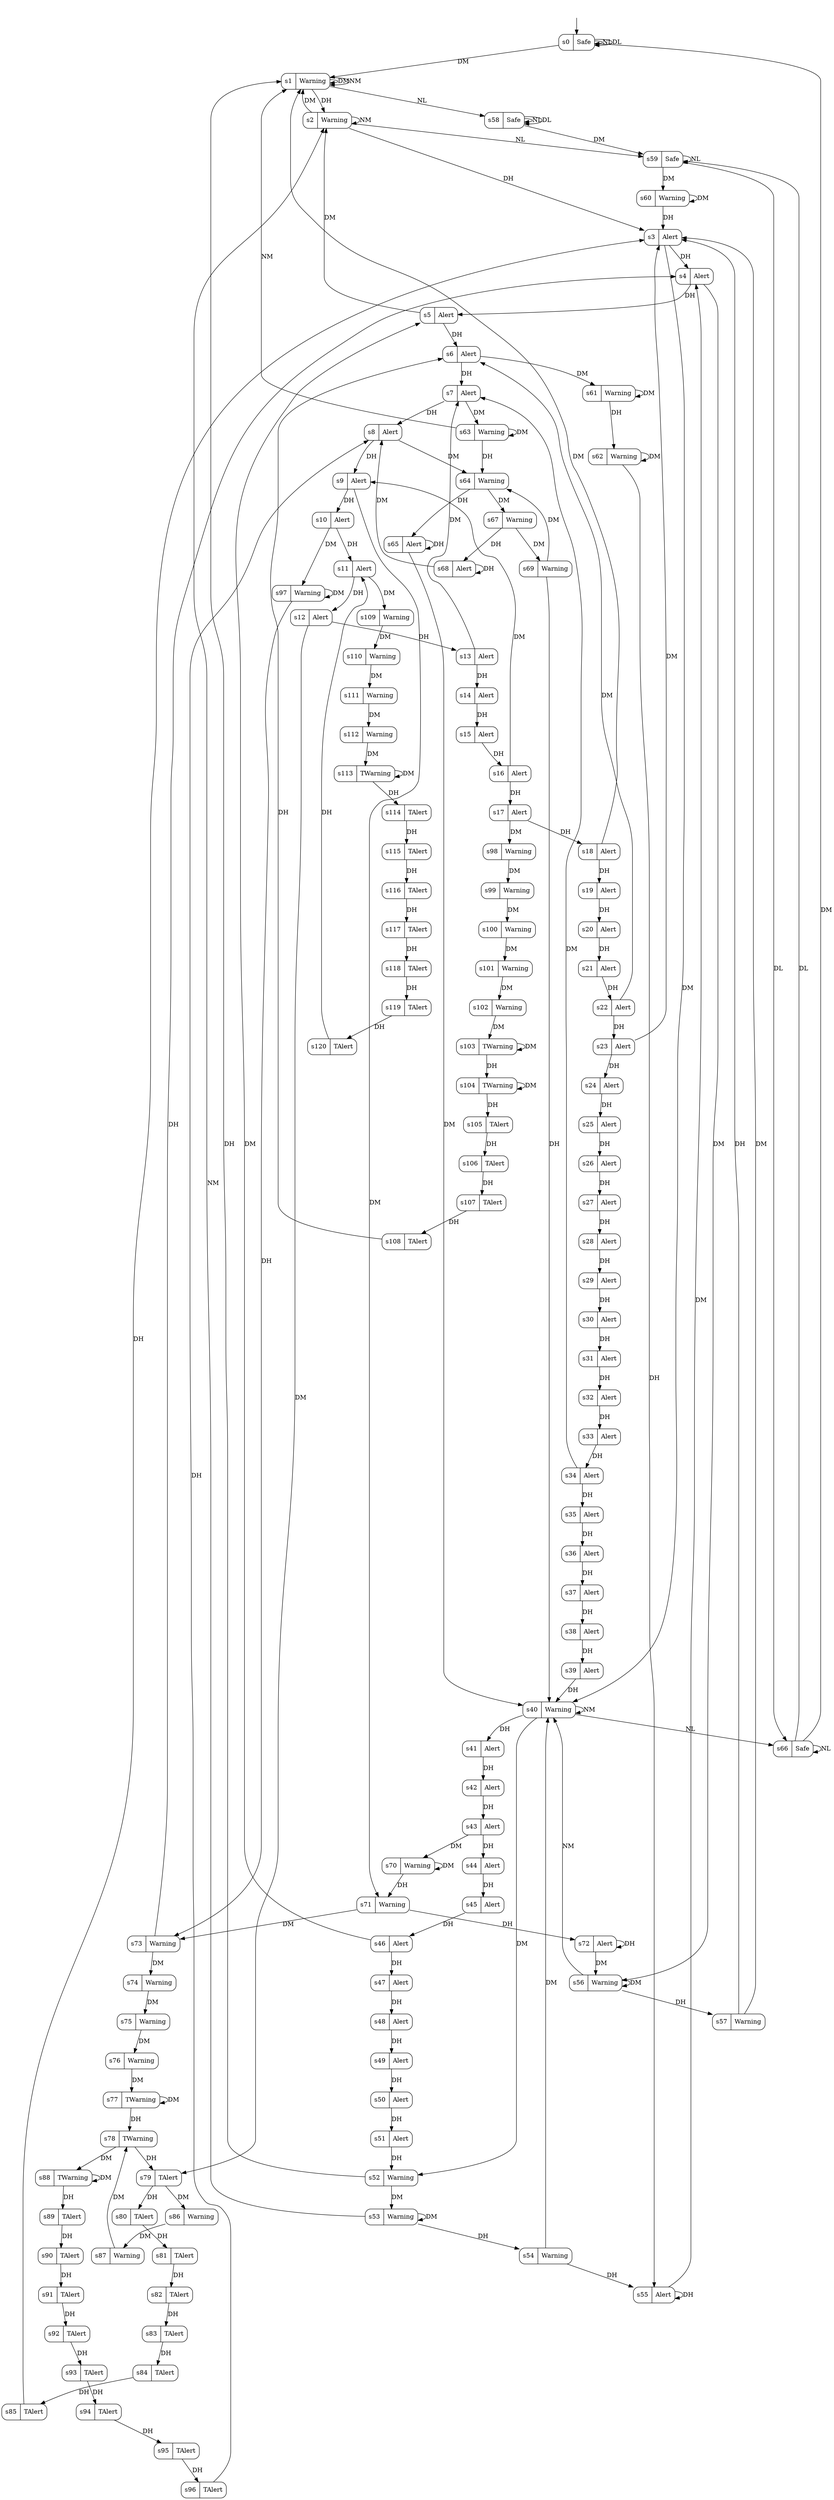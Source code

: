 digraph Trace_2nd {
s0 [label="s0|Safe", shape=record, style=rounded];
s1 [label="s1|Warning", shape=record, style=rounded];
s2 [label="s2|Warning", shape=record, style=rounded];
s3 [label="s3|Alert", shape=record, style=rounded];
s4 [label="s4|Alert", shape=record, style=rounded];
s5 [label="s5|Alert", shape=record, style=rounded];
s6 [label="s6|Alert", shape=record, style=rounded];
s7 [label="s7|Alert", shape=record, style=rounded];
s8 [label="s8|Alert", shape=record, style=rounded];
s9 [label="s9|Alert", shape=record, style=rounded];
s10 [label="s10|Alert", shape=record, style=rounded];
s11 [label="s11|Alert", shape=record, style=rounded];
s12 [label="s12|Alert", shape=record, style=rounded];
s13 [label="s13|Alert", shape=record, style=rounded];
s14 [label="s14|Alert", shape=record, style=rounded];
s15 [label="s15|Alert", shape=record, style=rounded];
s16 [label="s16|Alert", shape=record, style=rounded];
s17 [label="s17|Alert", shape=record, style=rounded];
s18 [label="s18|Alert", shape=record, style=rounded];
s19 [label="s19|Alert", shape=record, style=rounded];
s20 [label="s20|Alert", shape=record, style=rounded];
s21 [label="s21|Alert", shape=record, style=rounded];
s22 [label="s22|Alert", shape=record, style=rounded];
s23 [label="s23|Alert", shape=record, style=rounded];
s24 [label="s24|Alert", shape=record, style=rounded];
s25 [label="s25|Alert", shape=record, style=rounded];
s26 [label="s26|Alert", shape=record, style=rounded];
s27 [label="s27|Alert", shape=record, style=rounded];
s28 [label="s28|Alert", shape=record, style=rounded];
s29 [label="s29|Alert", shape=record, style=rounded];
s30 [label="s30|Alert", shape=record, style=rounded];
s31 [label="s31|Alert", shape=record, style=rounded];
s32 [label="s32|Alert", shape=record, style=rounded];
s33 [label="s33|Alert", shape=record, style=rounded];
s34 [label="s34|Alert", shape=record, style=rounded];
s35 [label="s35|Alert", shape=record, style=rounded];
s36 [label="s36|Alert", shape=record, style=rounded];
s37 [label="s37|Alert", shape=record, style=rounded];
s38 [label="s38|Alert", shape=record, style=rounded];
s39 [label="s39|Alert", shape=record, style=rounded];
s40 [label="s40|Warning", shape=record, style=rounded];
s41 [label="s41|Alert", shape=record, style=rounded];
s42 [label="s42|Alert", shape=record, style=rounded];
s43 [label="s43|Alert", shape=record, style=rounded];
s44 [label="s44|Alert", shape=record, style=rounded];
s45 [label="s45|Alert", shape=record, style=rounded];
s46 [label="s46|Alert", shape=record, style=rounded];
s47 [label="s47|Alert", shape=record, style=rounded];
s48 [label="s48|Alert", shape=record, style=rounded];
s49 [label="s49|Alert", shape=record, style=rounded];
s50 [label="s50|Alert", shape=record, style=rounded];
s51 [label="s51|Alert", shape=record, style=rounded];
s52 [label="s52|Warning", shape=record, style=rounded];
s53 [label="s53|Warning", shape=record, style=rounded];
s54 [label="s54|Warning", shape=record, style=rounded];
s55 [label="s55|Alert", shape=record, style=rounded];
s56 [label="s56|Warning", shape=record, style=rounded];
s57 [label="s57|Warning", shape=record, style=rounded];
s58 [label="s58|Safe", shape=record, style=rounded];
s59 [label="s59|Safe", shape=record, style=rounded];
s60 [label="s60|Warning", shape=record, style=rounded];
s61 [label="s61|Warning", shape=record, style=rounded];
s62 [label="s62|Warning", shape=record, style=rounded];
s63 [label="s63|Warning", shape=record, style=rounded];
s64 [label="s64|Warning", shape=record, style=rounded];
s65 [label="s65|Alert", shape=record, style=rounded];
s66 [label="s66|Safe", shape=record, style=rounded];
s67 [label="s67|Warning", shape=record, style=rounded];
s68 [label="s68|Alert", shape=record, style=rounded];
s69 [label="s69|Warning", shape=record, style=rounded];
s70 [label="s70|Warning", shape=record, style=rounded];
s71 [label="s71|Warning", shape=record, style=rounded];
s72 [label="s72|Alert", shape=record, style=rounded];
s73 [label="s73|Warning", shape=record, style=rounded];
s74 [label="s74|Warning", shape=record, style=rounded];
s75 [label="s75|Warning", shape=record, style=rounded];
s76 [label="s76|Warning", shape=record, style=rounded];
s77 [label="s77|TWarning", shape=record, style=rounded];
s78 [label="s78|TWarning", shape=record, style=rounded];
s79 [label="s79|TAlert", shape=record, style=rounded];
s80 [label="s80|TAlert", shape=record, style=rounded];
s81 [label="s81|TAlert", shape=record, style=rounded];
s82 [label="s82|TAlert", shape=record, style=rounded];
s83 [label="s83|TAlert", shape=record, style=rounded];
s84 [label="s84|TAlert", shape=record, style=rounded];
s85 [label="s85|TAlert", shape=record, style=rounded];
s86 [label="s86|Warning", shape=record, style=rounded];
s87 [label="s87|Warning", shape=record, style=rounded];
s88 [label="s88|TWarning", shape=record, style=rounded];
s89 [label="s89|TAlert", shape=record, style=rounded];
s90 [label="s90|TAlert", shape=record, style=rounded];
s91 [label="s91|TAlert", shape=record, style=rounded];
s92 [label="s92|TAlert", shape=record, style=rounded];
s93 [label="s93|TAlert", shape=record, style=rounded];
s94 [label="s94|TAlert", shape=record, style=rounded];
s95 [label="s95|TAlert", shape=record, style=rounded];
s96 [label="s96|TAlert", shape=record, style=rounded];
s97 [label="s97|Warning", shape=record, style=rounded];
s98 [label="s98|Warning", shape=record, style=rounded];
s99 [label="s99|Warning", shape=record, style=rounded];
s100 [label="s100|Warning", shape=record, style=rounded];
s101 [label="s101|Warning", shape=record, style=rounded];
s102 [label="s102|Warning", shape=record, style=rounded];
s103 [label="s103|TWarning", shape=record, style=rounded];
s104 [label="s104|TWarning", shape=record, style=rounded];
s105 [label="s105|TAlert", shape=record, style=rounded];
s106 [label="s106|TAlert", shape=record, style=rounded];
s107 [label="s107|TAlert", shape=record, style=rounded];
s108 [label="s108|TAlert", shape=record, style=rounded];
s109 [label="s109|Warning", shape=record, style=rounded];
s110 [label="s110|Warning", shape=record, style=rounded];
s111 [label="s111|Warning", shape=record, style=rounded];
s112 [label="s112|Warning", shape=record, style=rounded];
s113 [label="s113|TWarning", shape=record, style=rounded];
s114 [label="s114|TAlert", shape=record, style=rounded];
s115 [label="s115|TAlert", shape=record, style=rounded];
s116 [label="s116|TAlert", shape=record, style=rounded];
s117 [label="s117|TAlert", shape=record, style=rounded];
s118 [label="s118|TAlert", shape=record, style=rounded];
s119 [label="s119|TAlert", shape=record, style=rounded];
s120 [label="s120|TAlert", shape=record, style=rounded];
s0 -> s0  [label="NL"];
s0 -> s0  [label="DL"];
s0 -> s1  [label="DM"];
s1 -> s1  [label="DM"];
s1 -> s2  [label="DH"];
s1 -> s1  [label="NM"];
s1 -> s58  [label="NL"];
s2 -> s3  [label="DH"];
s2 -> s1  [label="DM"];
s2 -> s2  [label="NM"];
s2 -> s59  [label="NL"];
s3 -> s4  [label="DH"];
s3 -> s40  [label="DM"];
s4 -> s5  [label="DH"];
s4 -> s56  [label="DM"];
s5 -> s6  [label="DH"];
s5 -> s2  [label="DM"];
s6 -> s7  [label="DH"];
s6 -> s61  [label="DM"];
s7 -> s8  [label="DH"];
s7 -> s63  [label="DM"];
s8 -> s9  [label="DH"];
s8 -> s64  [label="DM"];
s9 -> s10  [label="DH"];
s9 -> s71  [label="DM"];
s10 -> s11  [label="DH"];
s10 -> s97  [label="DM"];
s11 -> s12  [label="DH"];
s11 -> s109  [label="DM"];
s12 -> s13  [label="DH"];
s12 -> s79  [label="DM"];
s13 -> s14  [label="DH"];
s13 -> s7  [label="DM"];
s14 -> s15  [label="DH"];
s15 -> s16  [label="DH"];
s16 -> s17  [label="DH"];
s16 -> s9  [label="DM"];
s17 -> s18  [label="DH"];
s17 -> s98  [label="DM"];
s18 -> s19  [label="DH"];
s18 -> s1  [label="DM"];
s19 -> s20  [label="DH"];
s20 -> s21  [label="DH"];
s21 -> s22  [label="DH"];
s22 -> s23  [label="DH"];
s22 -> s6  [label="DM"];
s23 -> s24  [label="DH"];
s23 -> s3  [label="DM"];
s24 -> s25  [label="DH"];
s25 -> s26  [label="DH"];
s26 -> s27  [label="DH"];
s27 -> s28  [label="DH"];
s28 -> s29  [label="DH"];
s29 -> s30  [label="DH"];
s30 -> s31  [label="DH"];
s31 -> s32  [label="DH"];
s32 -> s33  [label="DH"];
s33 -> s34  [label="DH"];
s34 -> s35  [label="DH"];
s34 -> s7  [label="DM"];
s35 -> s36  [label="DH"];
s36 -> s37  [label="DH"];
s37 -> s38  [label="DH"];
s38 -> s39  [label="DH"];
s39 -> s40  [label="DH"];
s40 -> s41  [label="DH"];
s40 -> s52  [label="DM"];
s40 -> s40  [label="NM"];
s40 -> s66  [label="NL"];
s41 -> s42  [label="DH"];
s42 -> s43  [label="DH"];
s43 -> s44  [label="DH"];
s43 -> s70  [label="DM"];
s44 -> s45  [label="DH"];
s45 -> s46  [label="DH"];
s46 -> s47  [label="DH"];
s46 -> s5  [label="DM"];
s47 -> s48  [label="DH"];
s48 -> s49  [label="DH"];
s49 -> s50  [label="DH"];
s50 -> s51  [label="DH"];
s51 -> s52  [label="DH"];
s52 -> s1  [label="DH"];
s52 -> s53  [label="DM"];
s53 -> s53  [label="DM"];
s53 -> s54  [label="DH"];
s53 -> s2  [label="NM"];
s54 -> s40  [label="DM"];
s54 -> s55  [label="DH"];
s55 -> s55  [label="DH"];
s55 -> s4  [label="DM"];
s56 -> s56  [label="DM"];
s56 -> s57  [label="DH"];
s56 -> s40  [label="NM"];
s57 -> s3  [label="DM"];
s57 -> s3  [label="DH"];
s58 -> s58  [label="NL"];
s58 -> s58  [label="DL"];
s58 -> s59  [label="DM"];
s59 -> s60  [label="DM"];
s59 -> s59  [label="NL"];
s59 -> s66  [label="DL"];
s60 -> s60  [label="DM"];
s60 -> s3  [label="DH"];
s61 -> s61  [label="DM"];
s61 -> s62  [label="DH"];
s62 -> s62  [label="DM"];
s62 -> s55  [label="DH"];
s63 -> s63  [label="DM"];
s63 -> s64  [label="DH"];
s63 -> s1  [label="NM"];
s64 -> s65  [label="DH"];
s64 -> s67  [label="DM"];
s65 -> s65  [label="DH"];
s65 -> s40  [label="DM"];
s66 -> s0  [label="DM"];
s66 -> s66  [label="NL"];
s66 -> s59  [label="DL"];
s67 -> s68  [label="DH"];
s67 -> s69  [label="DM"];
s68 -> s68  [label="DH"];
s68 -> s8  [label="DM"];
s69 -> s64  [label="DM"];
s69 -> s40  [label="DH"];
s70 -> s70  [label="DM"];
s70 -> s71  [label="DH"];
s71 -> s72  [label="DH"];
s71 -> s73  [label="DM"];
s72 -> s72  [label="DH"];
s72 -> s56  [label="DM"];
s73 -> s74  [label="DM"];
s73 -> s4  [label="DH"];
s74 -> s75  [label="DM"];
s75 -> s76  [label="DM"];
s76 -> s77  [label="DM"];
s77 -> s77  [label="DM"];
s77 -> s78  [label="DH"];
s78 -> s79  [label="DH"];
s78 -> s88  [label="DM"];
s79 -> s80  [label="DH"];
s79 -> s86  [label="DM"];
s80 -> s81  [label="DH"];
s81 -> s82  [label="DH"];
s82 -> s83  [label="DH"];
s83 -> s84  [label="DH"];
s84 -> s85  [label="DH"];
s85 -> s3  [label="DH"];
s86 -> s87  [label="DM"];
s87 -> s78  [label="DM"];
s88 -> s88  [label="DM"];
s88 -> s89  [label="DH"];
s89 -> s90  [label="DH"];
s90 -> s91  [label="DH"];
s91 -> s92  [label="DH"];
s92 -> s93  [label="DH"];
s93 -> s94  [label="DH"];
s94 -> s95  [label="DH"];
s95 -> s96  [label="DH"];
s96 -> s8  [label="DH"];
s97 -> s97  [label="DM"];
s97 -> s73  [label="DH"];
s98 -> s99  [label="DM"];
s99 -> s100  [label="DM"];
s100 -> s101  [label="DM"];
s101 -> s102  [label="DM"];
s102 -> s103  [label="DM"];
s103 -> s103  [label="DM"];
s103 -> s104  [label="DH"];
s104 -> s104  [label="DM"];
s104 -> s105  [label="DH"];
s105 -> s106  [label="DH"];
s106 -> s107  [label="DH"];
s107 -> s108  [label="DH"];
s108 -> s6  [label="DH"];
s109 -> s110  [label="DM"];
s110 -> s111  [label="DM"];
s111 -> s112  [label="DM"];
s112 -> s113  [label="DM"];
s113 -> s113  [label="DM"];
s113 -> s114  [label="DH"];
s114 -> s115  [label="DH"];
s115 -> s116  [label="DH"];
s116 -> s117  [label="DH"];
s117 -> s118  [label="DH"];
s118 -> s119  [label="DH"];
s119 -> s120  [label="DH"];
s120 -> s11  [label="DH"];
__start0 [label="", shape=none];
__start0 -> s0  [label=""];
}
